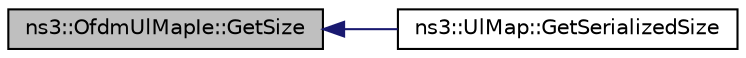 digraph "ns3::OfdmUlMapIe::GetSize"
{
  edge [fontname="Helvetica",fontsize="10",labelfontname="Helvetica",labelfontsize="10"];
  node [fontname="Helvetica",fontsize="10",shape=record];
  rankdir="LR";
  Node1 [label="ns3::OfdmUlMapIe::GetSize",height=0.2,width=0.4,color="black", fillcolor="grey75", style="filled", fontcolor="black"];
  Node1 -> Node2 [dir="back",color="midnightblue",fontsize="10",style="solid"];
  Node2 [label="ns3::UlMap::GetSerializedSize",height=0.2,width=0.4,color="black", fillcolor="white", style="filled",URL="$d0/dec/classns3_1_1UlMap.html#a4c7af71c4aa498af8057c8bf650c96d6"];
}
